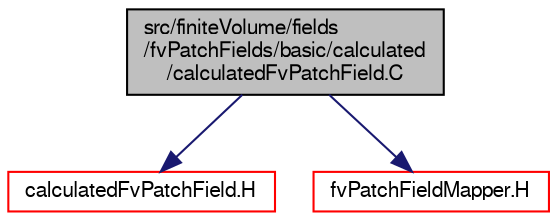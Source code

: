 digraph "src/finiteVolume/fields/fvPatchFields/basic/calculated/calculatedFvPatchField.C"
{
  bgcolor="transparent";
  edge [fontname="FreeSans",fontsize="10",labelfontname="FreeSans",labelfontsize="10"];
  node [fontname="FreeSans",fontsize="10",shape=record];
  Node0 [label="src/finiteVolume/fields\l/fvPatchFields/basic/calculated\l/calculatedFvPatchField.C",height=0.2,width=0.4,color="black", fillcolor="grey75", style="filled", fontcolor="black"];
  Node0 -> Node1 [color="midnightblue",fontsize="10",style="solid",fontname="FreeSans"];
  Node1 [label="calculatedFvPatchField.H",height=0.2,width=0.4,color="red",URL="$a01418.html"];
  Node0 -> Node188 [color="midnightblue",fontsize="10",style="solid",fontname="FreeSans"];
  Node188 [label="fvPatchFieldMapper.H",height=0.2,width=0.4,color="red",URL="$a02468.html"];
}
